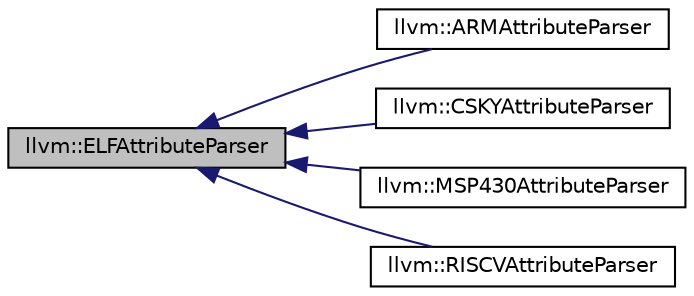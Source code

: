 digraph "llvm::ELFAttributeParser"
{
 // LATEX_PDF_SIZE
  bgcolor="transparent";
  edge [fontname="Helvetica",fontsize="10",labelfontname="Helvetica",labelfontsize="10"];
  node [fontname="Helvetica",fontsize="10",shape=record];
  rankdir="LR";
  Node1 [label="llvm::ELFAttributeParser",height=0.2,width=0.4,color="black", fillcolor="grey75", style="filled", fontcolor="black",tooltip=" "];
  Node1 -> Node2 [dir="back",color="midnightblue",fontsize="10",style="solid",fontname="Helvetica"];
  Node2 [label="llvm::ARMAttributeParser",height=0.2,width=0.4,color="black",URL="$classllvm_1_1ARMAttributeParser.html",tooltip=" "];
  Node1 -> Node3 [dir="back",color="midnightblue",fontsize="10",style="solid",fontname="Helvetica"];
  Node3 [label="llvm::CSKYAttributeParser",height=0.2,width=0.4,color="black",URL="$classllvm_1_1CSKYAttributeParser.html",tooltip=" "];
  Node1 -> Node4 [dir="back",color="midnightblue",fontsize="10",style="solid",fontname="Helvetica"];
  Node4 [label="llvm::MSP430AttributeParser",height=0.2,width=0.4,color="black",URL="$classllvm_1_1MSP430AttributeParser.html",tooltip=" "];
  Node1 -> Node5 [dir="back",color="midnightblue",fontsize="10",style="solid",fontname="Helvetica"];
  Node5 [label="llvm::RISCVAttributeParser",height=0.2,width=0.4,color="black",URL="$classllvm_1_1RISCVAttributeParser.html",tooltip=" "];
}
